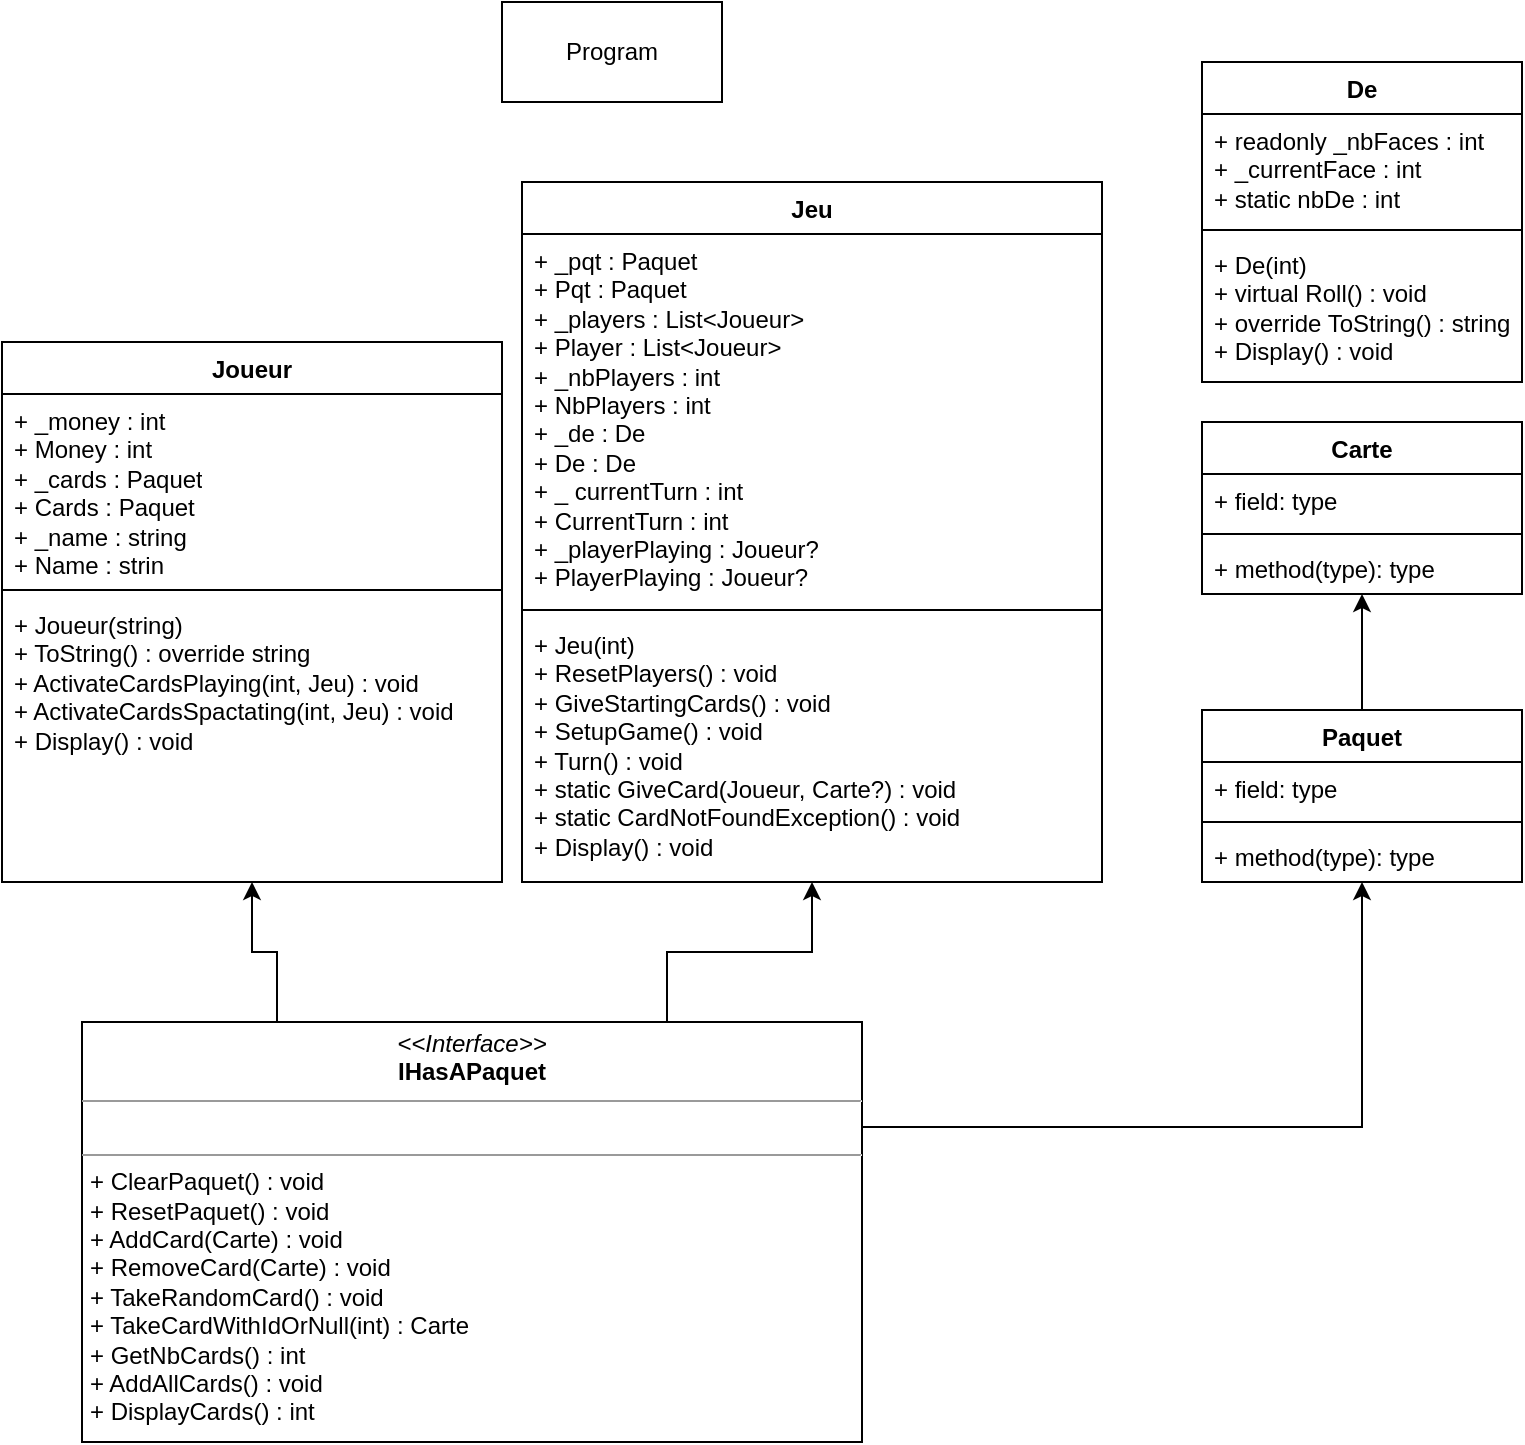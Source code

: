 <mxfile version="22.1.0" type="github">
  <diagram name="Page-1" id="ME5NQU0Z-TP7YkoUcXIG">
    <mxGraphModel dx="513" dy="583" grid="1" gridSize="10" guides="1" tooltips="1" connect="1" arrows="1" fold="1" page="1" pageScale="1" pageWidth="827" pageHeight="1169" math="0" shadow="0">
      <root>
        <mxCell id="0" />
        <mxCell id="1" parent="0" />
        <mxCell id="Wh3D9cqPKSktoBIUBjh4-1" value="Jeu" style="swimlane;fontStyle=1;align=center;verticalAlign=top;childLayout=stackLayout;horizontal=1;startSize=26;horizontalStack=0;resizeParent=1;resizeParentMax=0;resizeLast=0;collapsible=1;marginBottom=0;whiteSpace=wrap;html=1;" parent="1" vertex="1">
          <mxGeometry x="260" y="180" width="290" height="350" as="geometry" />
        </mxCell>
        <mxCell id="Wh3D9cqPKSktoBIUBjh4-2" value="+ _pqt : Paquet&lt;br&gt;+ Pqt : Paquet&lt;br&gt;+ _players : List&amp;lt;Joueur&amp;gt;&lt;br&gt;+ Player : List&amp;lt;Joueur&amp;gt;&lt;br&gt;+ _nbPlayers : int&lt;br&gt;+ NbPlayers : int&lt;br&gt;+ _de : De&lt;br&gt;+ De : De&lt;br&gt;+ _ currentTurn : int&lt;br&gt;+ CurrentTurn : int&lt;br&gt;+ _playerPlaying : Joueur?&lt;br&gt;+ PlayerPlaying : Joueur?" style="text;strokeColor=none;fillColor=none;align=left;verticalAlign=top;spacingLeft=4;spacingRight=4;overflow=hidden;rotatable=0;points=[[0,0.5],[1,0.5]];portConstraint=eastwest;whiteSpace=wrap;html=1;" parent="Wh3D9cqPKSktoBIUBjh4-1" vertex="1">
          <mxGeometry y="26" width="290" height="184" as="geometry" />
        </mxCell>
        <mxCell id="Wh3D9cqPKSktoBIUBjh4-3" value="" style="line;strokeWidth=1;fillColor=none;align=left;verticalAlign=middle;spacingTop=-1;spacingLeft=3;spacingRight=3;rotatable=0;labelPosition=right;points=[];portConstraint=eastwest;strokeColor=inherit;" parent="Wh3D9cqPKSktoBIUBjh4-1" vertex="1">
          <mxGeometry y="210" width="290" height="8" as="geometry" />
        </mxCell>
        <mxCell id="Wh3D9cqPKSktoBIUBjh4-4" value="+ Jeu(int)&lt;br&gt;+ ResetPlayers() : void&lt;br&gt;+ GiveStartingCards() : void&lt;br&gt;+ SetupGame() : void&lt;br&gt;+ Turn() : void&lt;br&gt;+ static GiveCard(Joueur, Carte?) : void&lt;br&gt;+ static CardNotFoundException() : void&lt;br&gt;+ Display() : void" style="text;strokeColor=none;fillColor=none;align=left;verticalAlign=top;spacingLeft=4;spacingRight=4;overflow=hidden;rotatable=0;points=[[0,0.5],[1,0.5]];portConstraint=eastwest;whiteSpace=wrap;html=1;" parent="Wh3D9cqPKSktoBIUBjh4-1" vertex="1">
          <mxGeometry y="218" width="290" height="132" as="geometry" />
        </mxCell>
        <mxCell id="Wh3D9cqPKSktoBIUBjh4-14" style="edgeStyle=orthogonalEdgeStyle;rounded=0;orthogonalLoop=1;jettySize=auto;html=1;" parent="1" source="Wh3D9cqPKSktoBIUBjh4-5" target="Wh3D9cqPKSktoBIUBjh4-9" edge="1">
          <mxGeometry relative="1" as="geometry" />
        </mxCell>
        <mxCell id="Wh3D9cqPKSktoBIUBjh4-5" value="Paquet&lt;br&gt;" style="swimlane;fontStyle=1;align=center;verticalAlign=top;childLayout=stackLayout;horizontal=1;startSize=26;horizontalStack=0;resizeParent=1;resizeParentMax=0;resizeLast=0;collapsible=1;marginBottom=0;whiteSpace=wrap;html=1;" parent="1" vertex="1">
          <mxGeometry x="600" y="444" width="160" height="86" as="geometry" />
        </mxCell>
        <mxCell id="Wh3D9cqPKSktoBIUBjh4-6" value="+ field: type" style="text;strokeColor=none;fillColor=none;align=left;verticalAlign=top;spacingLeft=4;spacingRight=4;overflow=hidden;rotatable=0;points=[[0,0.5],[1,0.5]];portConstraint=eastwest;whiteSpace=wrap;html=1;" parent="Wh3D9cqPKSktoBIUBjh4-5" vertex="1">
          <mxGeometry y="26" width="160" height="26" as="geometry" />
        </mxCell>
        <mxCell id="Wh3D9cqPKSktoBIUBjh4-7" value="" style="line;strokeWidth=1;fillColor=none;align=left;verticalAlign=middle;spacingTop=-1;spacingLeft=3;spacingRight=3;rotatable=0;labelPosition=right;points=[];portConstraint=eastwest;strokeColor=inherit;" parent="Wh3D9cqPKSktoBIUBjh4-5" vertex="1">
          <mxGeometry y="52" width="160" height="8" as="geometry" />
        </mxCell>
        <mxCell id="Wh3D9cqPKSktoBIUBjh4-8" value="+ method(type): type" style="text;strokeColor=none;fillColor=none;align=left;verticalAlign=top;spacingLeft=4;spacingRight=4;overflow=hidden;rotatable=0;points=[[0,0.5],[1,0.5]];portConstraint=eastwest;whiteSpace=wrap;html=1;" parent="Wh3D9cqPKSktoBIUBjh4-5" vertex="1">
          <mxGeometry y="60" width="160" height="26" as="geometry" />
        </mxCell>
        <mxCell id="Wh3D9cqPKSktoBIUBjh4-9" value="Carte" style="swimlane;fontStyle=1;align=center;verticalAlign=top;childLayout=stackLayout;horizontal=1;startSize=26;horizontalStack=0;resizeParent=1;resizeParentMax=0;resizeLast=0;collapsible=1;marginBottom=0;whiteSpace=wrap;html=1;" parent="1" vertex="1">
          <mxGeometry x="600" y="300" width="160" height="86" as="geometry" />
        </mxCell>
        <mxCell id="Wh3D9cqPKSktoBIUBjh4-10" value="+ field: type" style="text;strokeColor=none;fillColor=none;align=left;verticalAlign=top;spacingLeft=4;spacingRight=4;overflow=hidden;rotatable=0;points=[[0,0.5],[1,0.5]];portConstraint=eastwest;whiteSpace=wrap;html=1;" parent="Wh3D9cqPKSktoBIUBjh4-9" vertex="1">
          <mxGeometry y="26" width="160" height="26" as="geometry" />
        </mxCell>
        <mxCell id="Wh3D9cqPKSktoBIUBjh4-11" value="" style="line;strokeWidth=1;fillColor=none;align=left;verticalAlign=middle;spacingTop=-1;spacingLeft=3;spacingRight=3;rotatable=0;labelPosition=right;points=[];portConstraint=eastwest;strokeColor=inherit;" parent="Wh3D9cqPKSktoBIUBjh4-9" vertex="1">
          <mxGeometry y="52" width="160" height="8" as="geometry" />
        </mxCell>
        <mxCell id="Wh3D9cqPKSktoBIUBjh4-12" value="+ method(type): type" style="text;strokeColor=none;fillColor=none;align=left;verticalAlign=top;spacingLeft=4;spacingRight=4;overflow=hidden;rotatable=0;points=[[0,0.5],[1,0.5]];portConstraint=eastwest;whiteSpace=wrap;html=1;" parent="Wh3D9cqPKSktoBIUBjh4-9" vertex="1">
          <mxGeometry y="60" width="160" height="26" as="geometry" />
        </mxCell>
        <mxCell id="Wh3D9cqPKSktoBIUBjh4-15" value="Joueur" style="swimlane;fontStyle=1;align=center;verticalAlign=top;childLayout=stackLayout;horizontal=1;startSize=26;horizontalStack=0;resizeParent=1;resizeParentMax=0;resizeLast=0;collapsible=1;marginBottom=0;whiteSpace=wrap;html=1;" parent="1" vertex="1">
          <mxGeometry y="260" width="250" height="270" as="geometry" />
        </mxCell>
        <mxCell id="Wh3D9cqPKSktoBIUBjh4-16" value="+ _money : int&lt;br&gt;+ Money : int&lt;br&gt;+ _cards : Paquet&lt;br&gt;+ Cards : Paquet&lt;br&gt;+ _name : string&lt;br&gt;+ Name : strin" style="text;strokeColor=none;fillColor=none;align=left;verticalAlign=top;spacingLeft=4;spacingRight=4;overflow=hidden;rotatable=0;points=[[0,0.5],[1,0.5]];portConstraint=eastwest;whiteSpace=wrap;html=1;" parent="Wh3D9cqPKSktoBIUBjh4-15" vertex="1">
          <mxGeometry y="26" width="250" height="94" as="geometry" />
        </mxCell>
        <mxCell id="Wh3D9cqPKSktoBIUBjh4-17" value="" style="line;strokeWidth=1;fillColor=none;align=left;verticalAlign=middle;spacingTop=-1;spacingLeft=3;spacingRight=3;rotatable=0;labelPosition=right;points=[];portConstraint=eastwest;strokeColor=inherit;" parent="Wh3D9cqPKSktoBIUBjh4-15" vertex="1">
          <mxGeometry y="120" width="250" height="8" as="geometry" />
        </mxCell>
        <mxCell id="Wh3D9cqPKSktoBIUBjh4-18" value="+ Joueur(string)&amp;nbsp;&lt;br&gt;+ ToString() : override string&lt;br&gt;+ ActivateCardsPlaying(int, Jeu) : void&lt;br&gt;+ ActivateCardsSpactating(int, Jeu) : void&lt;br&gt;+ Display() : void" style="text;strokeColor=none;fillColor=none;align=left;verticalAlign=top;spacingLeft=4;spacingRight=4;overflow=hidden;rotatable=0;points=[[0,0.5],[1,0.5]];portConstraint=eastwest;whiteSpace=wrap;html=1;" parent="Wh3D9cqPKSktoBIUBjh4-15" vertex="1">
          <mxGeometry y="128" width="250" height="142" as="geometry" />
        </mxCell>
        <mxCell id="Wh3D9cqPKSktoBIUBjh4-20" value="De" style="swimlane;fontStyle=1;align=center;verticalAlign=top;childLayout=stackLayout;horizontal=1;startSize=26;horizontalStack=0;resizeParent=1;resizeParentMax=0;resizeLast=0;collapsible=1;marginBottom=0;whiteSpace=wrap;html=1;" parent="1" vertex="1">
          <mxGeometry x="600" y="120" width="160" height="160" as="geometry" />
        </mxCell>
        <mxCell id="Wh3D9cqPKSktoBIUBjh4-21" value="+ readonly _nbFaces : int&lt;br&gt;+ _currentFace : int&lt;br&gt;+ static nbDe : int" style="text;strokeColor=none;fillColor=none;align=left;verticalAlign=top;spacingLeft=4;spacingRight=4;overflow=hidden;rotatable=0;points=[[0,0.5],[1,0.5]];portConstraint=eastwest;whiteSpace=wrap;html=1;" parent="Wh3D9cqPKSktoBIUBjh4-20" vertex="1">
          <mxGeometry y="26" width="160" height="54" as="geometry" />
        </mxCell>
        <mxCell id="Wh3D9cqPKSktoBIUBjh4-22" value="" style="line;strokeWidth=1;fillColor=none;align=left;verticalAlign=middle;spacingTop=-1;spacingLeft=3;spacingRight=3;rotatable=0;labelPosition=right;points=[];portConstraint=eastwest;strokeColor=inherit;" parent="Wh3D9cqPKSktoBIUBjh4-20" vertex="1">
          <mxGeometry y="80" width="160" height="8" as="geometry" />
        </mxCell>
        <mxCell id="Wh3D9cqPKSktoBIUBjh4-23" value="+ De(int)&lt;br&gt;+ virtual Roll() : void&lt;br&gt;+ override ToString() : string&lt;br&gt;+ Display() : void" style="text;strokeColor=none;fillColor=none;align=left;verticalAlign=top;spacingLeft=4;spacingRight=4;overflow=hidden;rotatable=0;points=[[0,0.5],[1,0.5]];portConstraint=eastwest;whiteSpace=wrap;html=1;" parent="Wh3D9cqPKSktoBIUBjh4-20" vertex="1">
          <mxGeometry y="88" width="160" height="72" as="geometry" />
        </mxCell>
        <mxCell id="JzU2Yq0HtJHFpJuVxq4E-2" style="edgeStyle=orthogonalEdgeStyle;rounded=0;orthogonalLoop=1;jettySize=auto;html=1;exitX=0.75;exitY=0;exitDx=0;exitDy=0;" edge="1" parent="1" source="JzU2Yq0HtJHFpJuVxq4E-1" target="Wh3D9cqPKSktoBIUBjh4-1">
          <mxGeometry relative="1" as="geometry" />
        </mxCell>
        <mxCell id="JzU2Yq0HtJHFpJuVxq4E-3" style="edgeStyle=orthogonalEdgeStyle;rounded=0;orthogonalLoop=1;jettySize=auto;html=1;exitX=0.25;exitY=0;exitDx=0;exitDy=0;" edge="1" parent="1" source="JzU2Yq0HtJHFpJuVxq4E-1" target="Wh3D9cqPKSktoBIUBjh4-15">
          <mxGeometry relative="1" as="geometry" />
        </mxCell>
        <mxCell id="JzU2Yq0HtJHFpJuVxq4E-4" style="edgeStyle=orthogonalEdgeStyle;rounded=0;orthogonalLoop=1;jettySize=auto;html=1;exitX=1;exitY=0.25;exitDx=0;exitDy=0;" edge="1" parent="1" source="JzU2Yq0HtJHFpJuVxq4E-1" target="Wh3D9cqPKSktoBIUBjh4-5">
          <mxGeometry relative="1" as="geometry" />
        </mxCell>
        <mxCell id="JzU2Yq0HtJHFpJuVxq4E-1" value="&lt;p style=&quot;margin:0px;margin-top:4px;text-align:center;&quot;&gt;&lt;i&gt;&amp;lt;&amp;lt;Interface&amp;gt;&amp;gt;&lt;/i&gt;&lt;br&gt;&lt;b&gt;IHasAPaquet&lt;/b&gt;&lt;/p&gt;&lt;hr size=&quot;1&quot;&gt;&lt;p style=&quot;margin:0px;margin-left:4px;&quot;&gt;&lt;br&gt;&lt;/p&gt;&lt;hr size=&quot;1&quot;&gt;&lt;p style=&quot;margin:0px;margin-left:4px;&quot;&gt;+ ClearPaquet() : void&lt;/p&gt;&lt;p style=&quot;margin:0px;margin-left:4px;&quot;&gt;+ ResetPaquet() : void&lt;/p&gt;&lt;p style=&quot;margin:0px;margin-left:4px;&quot;&gt;+ AddCard(Carte) : void&lt;/p&gt;&lt;p style=&quot;margin:0px;margin-left:4px;&quot;&gt;+ RemoveCard(Carte) : void&lt;/p&gt;&lt;p style=&quot;margin:0px;margin-left:4px;&quot;&gt;+ TakeRandomCard() : void&lt;/p&gt;&lt;p style=&quot;margin:0px;margin-left:4px;&quot;&gt;+ TakeCardWithIdOrNull(int) : Carte&lt;/p&gt;&lt;p style=&quot;margin:0px;margin-left:4px;&quot;&gt;+ GetNbCards() : int&lt;/p&gt;&lt;p style=&quot;margin:0px;margin-left:4px;&quot;&gt;+ AddAllCards() : void&lt;/p&gt;&lt;p style=&quot;margin:0px;margin-left:4px;&quot;&gt;+ DisplayCards() : int&lt;/p&gt;" style="verticalAlign=top;align=left;overflow=fill;fontSize=12;fontFamily=Helvetica;html=1;whiteSpace=wrap;" vertex="1" parent="1">
          <mxGeometry x="40" y="600" width="390" height="210" as="geometry" />
        </mxCell>
        <mxCell id="JzU2Yq0HtJHFpJuVxq4E-5" value="Program" style="html=1;whiteSpace=wrap;" vertex="1" parent="1">
          <mxGeometry x="250" y="90" width="110" height="50" as="geometry" />
        </mxCell>
      </root>
    </mxGraphModel>
  </diagram>
</mxfile>

